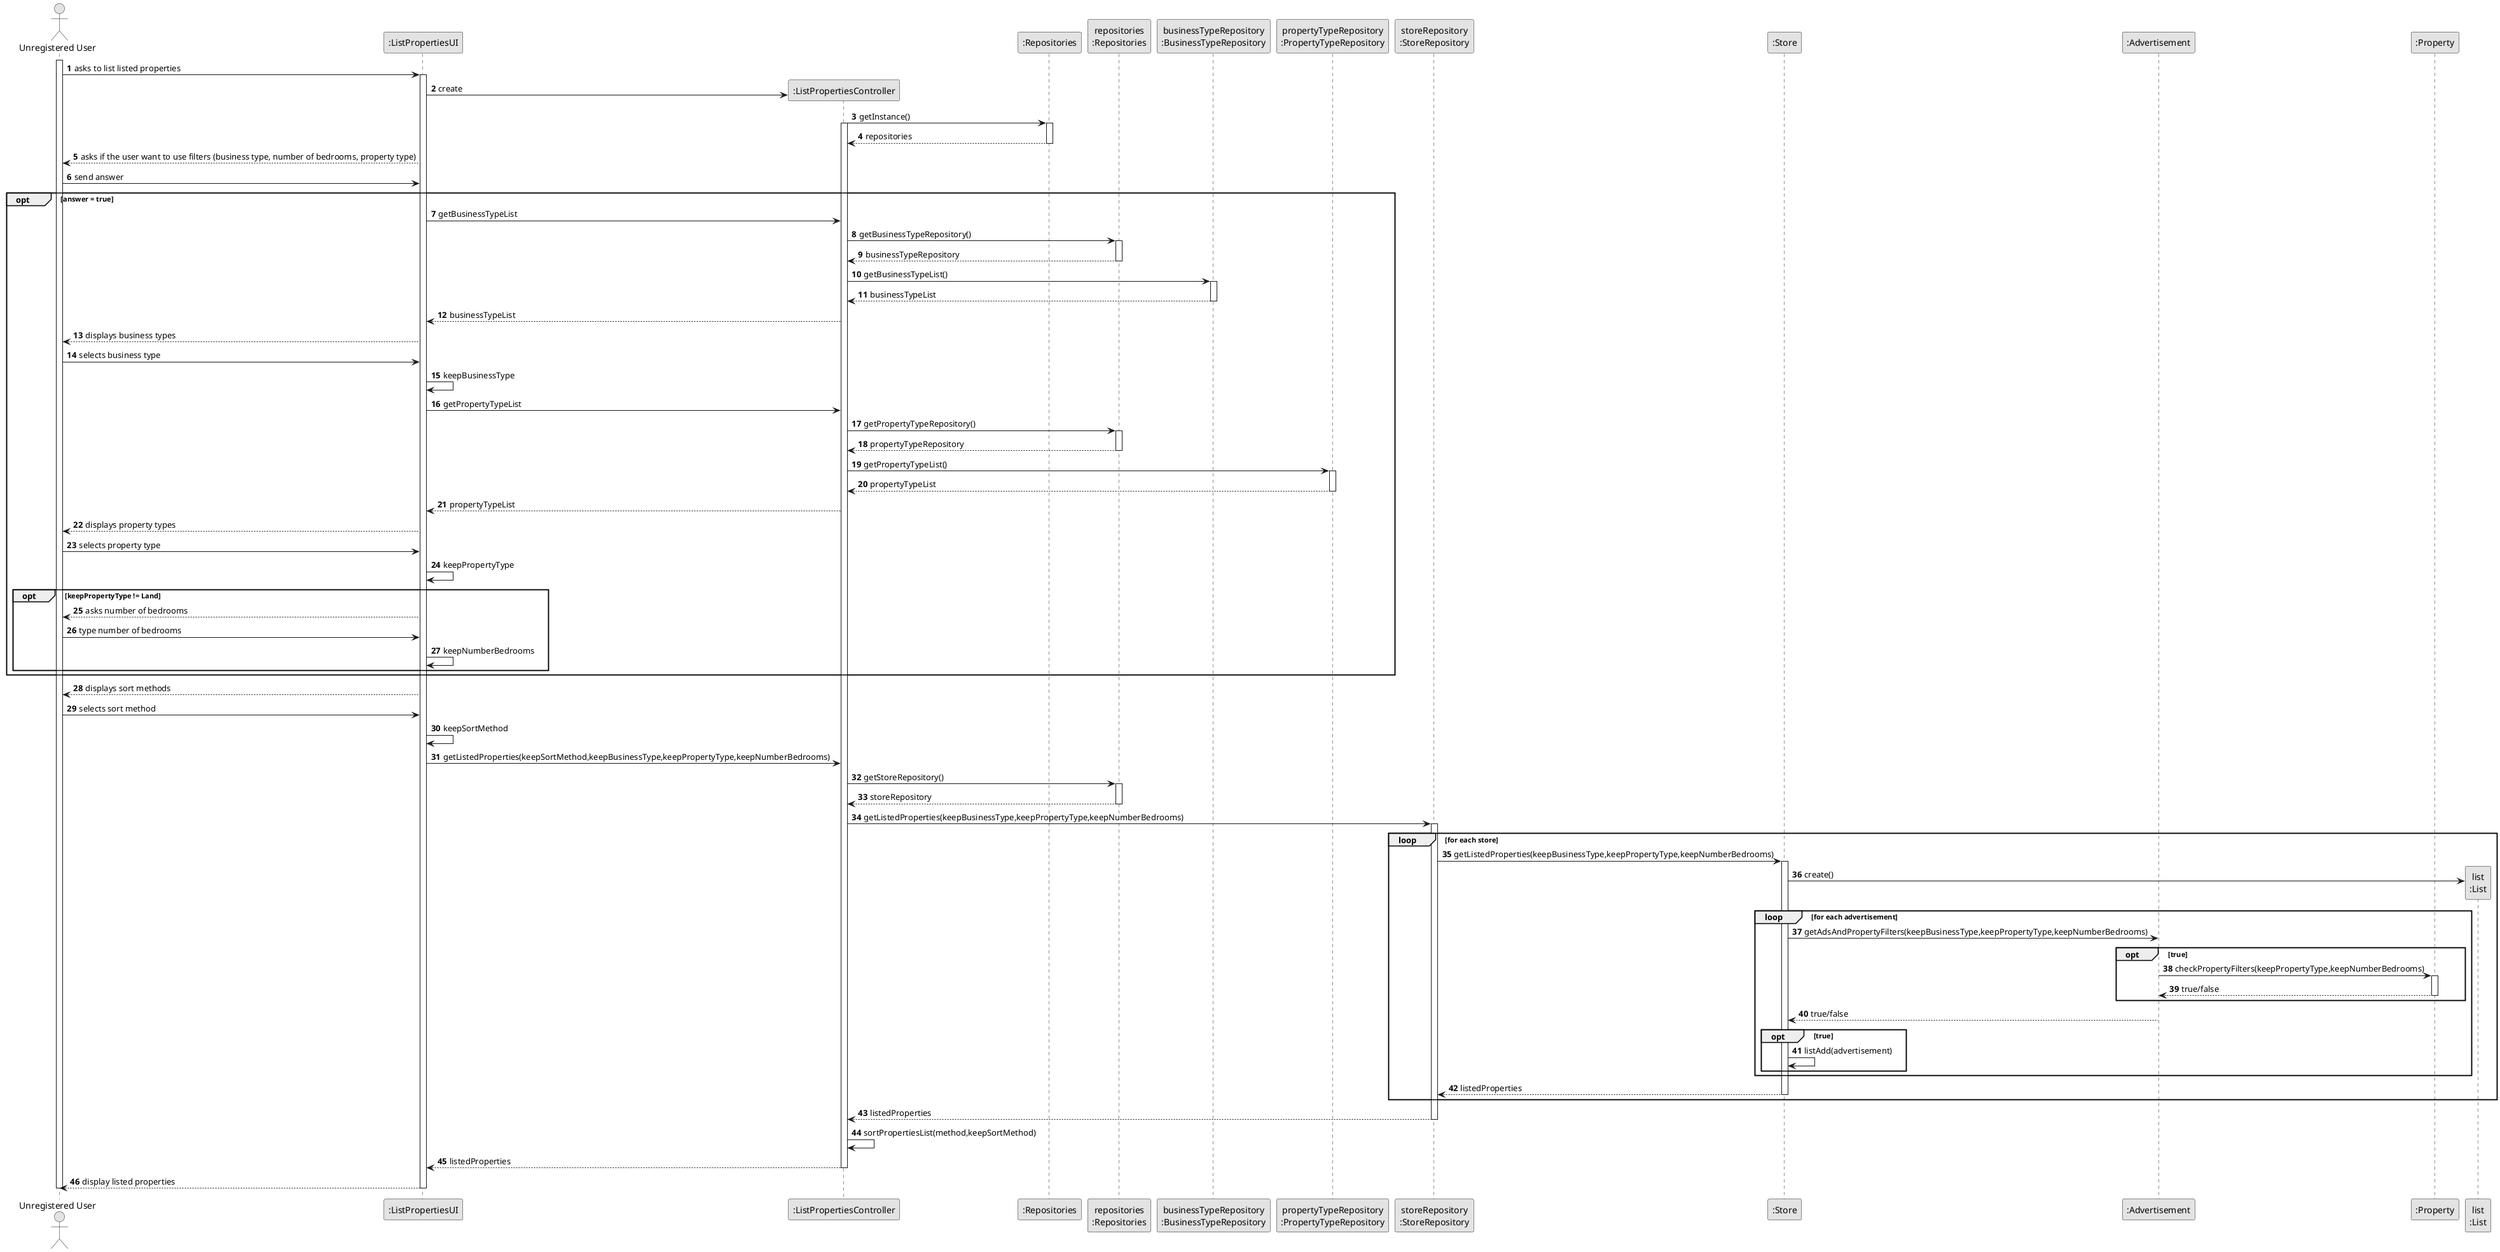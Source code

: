 @startuml
skinparam monochrome true
skinparam packageStyle rectangle
skinparam shadowing false

autonumber

'hide footbox
actor "Unregistered User" as ADM
participant ":ListPropertiesUI" as UI
participant ":ListPropertiesController" as CTRL
participant ":Repositories" as ORG
participant "repositories\n:Repositories" as REPO
participant "businessTypeRepository\n:BusinessTypeRepository" as BusinessTypeRepository
participant "propertyTypeRepository\n:PropertyTypeRepository" as PropertyTypeRepository
participant "storeRepository\n:StoreRepository" as StoreRepository
participant ":Store" as Store
participant ":Advertisement" as Advertisement
participant ":Property" as Property
participant "list\n:List" as LIST





activate ADM

    ADM -> UI : asks to list listed properties


    activate UI

        UI -> CTRL**: create


        CTRL -> ORG : getInstance()
        activate CTRL
        activate ORG

          ORG --> CTRL: repositories
        deactivate ORG

        ADM <-- UI : asks if the user want to use filters (business type, number of bedrooms, property type)

        ADM -> UI: send answer

        group opt [answer = true]


        UI -> CTRL : getBusinessTypeList
        CTRL -> REPO : getBusinessTypeRepository()
        activate REPO

            REPO --> CTRL: businessTypeRepository
        deactivate REPO

        CTRL -> BusinessTypeRepository: getBusinessTypeList()
        activate BusinessTypeRepository

            BusinessTypeRepository --> CTRL: businessTypeList
        deactivate BusinessTypeRepository


        CTRL --> UI : businessTypeList

        UI --> ADM : displays business types

        ADM -> UI:selects business type

        UI -> UI :keepBusinessType

        UI -> CTRL : getPropertyTypeList

        CTRL -> REPO : getPropertyTypeRepository()
        activate REPO

            REPO --> CTRL: propertyTypeRepository
        deactivate REPO

        CTRL -> PropertyTypeRepository: getPropertyTypeList()
        activate PropertyTypeRepository

                 PropertyTypeRepository --> CTRL: propertyTypeList
        deactivate PropertyTypeRepository

        CTRL --> UI : propertyTypeList

        UI --> ADM : displays property types

        ADM -> UI:selects property type

        UI -> UI :keepPropertyType

        opt keepPropertyType != Land
            UI --> ADM: asks number of bedrooms

            ADM -> UI: type number of bedrooms

            UI  ->  UI: keepNumberBedrooms
        end

        end

        ADM <-- UI : displays sort methods

        ADM -> UI : selects sort method

        UI-> UI:keepSortMethod

        UI -> CTRL : getListedProperties(keepSortMethod,keepBusinessType,keepPropertyType,keepNumberBedrooms)

        CTRL -> REPO : getStoreRepository()
        activate REPO

            REPO --> CTRL: storeRepository
        deactivate REPO

        CTRL -> StoreRepository: getListedProperties(keepBusinessType,keepPropertyType,keepNumberBedrooms)
        activate StoreRepository

                  loop for each store
                                StoreRepository -> Store : getListedProperties(keepBusinessType,keepPropertyType,keepNumberBedrooms)
                                activate Store

                                Store -> LIST**: create()
                                loop for each advertisement
                                Store -> Advertisement : getAdsAndPropertyFilters(keepBusinessType,keepPropertyType,keepNumberBedrooms)
                                opt true

                                Advertisement -> Property: checkPropertyFilters(keepPropertyType,keepNumberBedrooms)
                                activate Property

                                Property --> Advertisement: true/false
                                deactivate Property
                                end
                                Advertisement -->Store :true/false
                                opt true
                                Store->Store: listAdd(advertisement)
                                end

                                end
                                Store --> StoreRepository : listedProperties
                                deactivate Store
                  end



                 StoreRepository --> CTRL: listedProperties
        deactivate StoreRepository



        CTRL -> CTRL: sortPropertiesList(method,keepSortMethod)

        CTRL --> UI : listedProperties

        deactivate CTRL

        UI --> ADM :  display listed properties
    deactivate UI

deactivate ADM

@enduml